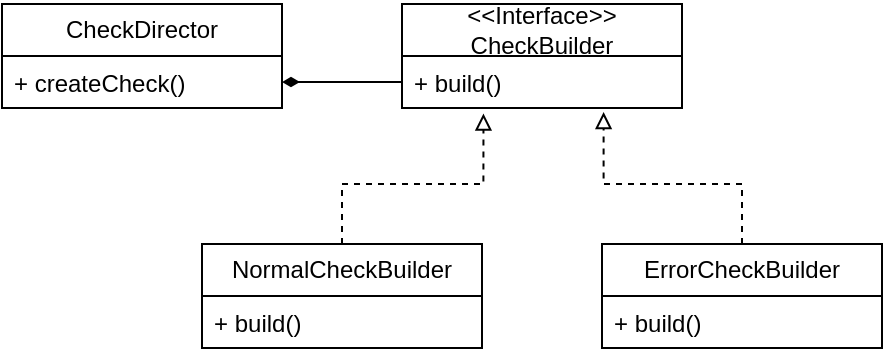 <mxfile version="24.7.0" type="device">
  <diagram name="Page-1" id="9f46799a-70d6-7492-0946-bef42562c5a5">
    <mxGraphModel dx="704" dy="382" grid="1" gridSize="10" guides="1" tooltips="1" connect="1" arrows="1" fold="1" page="1" pageScale="1" pageWidth="1100" pageHeight="850" background="none" math="0" shadow="0">
      <root>
        <mxCell id="0" />
        <mxCell id="1" parent="0" />
        <mxCell id="cte-jcVWW32uGXTNs2iF-5" value="CheckDirector" style="swimlane;fontStyle=0;childLayout=stackLayout;horizontal=1;startSize=26;fillColor=none;horizontalStack=0;resizeParent=1;resizeParentMax=0;resizeLast=0;collapsible=1;marginBottom=0;whiteSpace=wrap;html=1;" vertex="1" parent="1">
          <mxGeometry x="40" y="80" width="140" height="52" as="geometry">
            <mxRectangle x="120" y="180" width="120" height="30" as="alternateBounds" />
          </mxGeometry>
        </mxCell>
        <mxCell id="cte-jcVWW32uGXTNs2iF-7" value="+ createCheck()" style="text;strokeColor=none;fillColor=none;align=left;verticalAlign=top;spacingLeft=4;spacingRight=4;overflow=hidden;rotatable=0;points=[[0,0.5],[1,0.5]];portConstraint=eastwest;whiteSpace=wrap;html=1;" vertex="1" parent="cte-jcVWW32uGXTNs2iF-5">
          <mxGeometry y="26" width="140" height="26" as="geometry" />
        </mxCell>
        <mxCell id="cte-jcVWW32uGXTNs2iF-11" value="&amp;lt;&amp;lt;Interface&amp;gt;&amp;gt;&lt;br&gt;&lt;div&gt;CheckBuilder&lt;/div&gt;" style="swimlane;fontStyle=0;childLayout=stackLayout;horizontal=1;startSize=26;fillColor=none;horizontalStack=0;resizeParent=1;resizeParentMax=0;resizeLast=0;collapsible=1;marginBottom=0;whiteSpace=wrap;html=1;" vertex="1" parent="1">
          <mxGeometry x="240" y="80" width="140" height="52" as="geometry" />
        </mxCell>
        <mxCell id="cte-jcVWW32uGXTNs2iF-14" value="+ build()" style="text;strokeColor=none;fillColor=none;align=left;verticalAlign=top;spacingLeft=4;spacingRight=4;overflow=hidden;rotatable=0;points=[[0,0.5],[1,0.5]];portConstraint=eastwest;whiteSpace=wrap;html=1;" vertex="1" parent="cte-jcVWW32uGXTNs2iF-11">
          <mxGeometry y="26" width="140" height="26" as="geometry" />
        </mxCell>
        <mxCell id="cte-jcVWW32uGXTNs2iF-16" value="&lt;div&gt;NormalCheckBuilder&lt;/div&gt;" style="swimlane;fontStyle=0;childLayout=stackLayout;horizontal=1;startSize=26;fillColor=none;horizontalStack=0;resizeParent=1;resizeParentMax=0;resizeLast=0;collapsible=1;marginBottom=0;whiteSpace=wrap;html=1;" vertex="1" parent="1">
          <mxGeometry x="140" y="200" width="140" height="52" as="geometry" />
        </mxCell>
        <mxCell id="cte-jcVWW32uGXTNs2iF-17" value="+ build()" style="text;strokeColor=none;fillColor=none;align=left;verticalAlign=top;spacingLeft=4;spacingRight=4;overflow=hidden;rotatable=0;points=[[0,0.5],[1,0.5]];portConstraint=eastwest;whiteSpace=wrap;html=1;" vertex="1" parent="cte-jcVWW32uGXTNs2iF-16">
          <mxGeometry y="26" width="140" height="26" as="geometry" />
        </mxCell>
        <mxCell id="cte-jcVWW32uGXTNs2iF-18" value="&lt;div&gt;ErrorCheckBuilder&lt;/div&gt;" style="swimlane;fontStyle=0;childLayout=stackLayout;horizontal=1;startSize=26;fillColor=none;horizontalStack=0;resizeParent=1;resizeParentMax=0;resizeLast=0;collapsible=1;marginBottom=0;whiteSpace=wrap;html=1;" vertex="1" parent="1">
          <mxGeometry x="340" y="200" width="140" height="52" as="geometry" />
        </mxCell>
        <mxCell id="cte-jcVWW32uGXTNs2iF-19" value="+ build()" style="text;strokeColor=none;fillColor=none;align=left;verticalAlign=top;spacingLeft=4;spacingRight=4;overflow=hidden;rotatable=0;points=[[0,0.5],[1,0.5]];portConstraint=eastwest;whiteSpace=wrap;html=1;" vertex="1" parent="cte-jcVWW32uGXTNs2iF-18">
          <mxGeometry y="26" width="140" height="26" as="geometry" />
        </mxCell>
        <mxCell id="cte-jcVWW32uGXTNs2iF-20" style="edgeStyle=orthogonalEdgeStyle;rounded=0;orthogonalLoop=1;jettySize=auto;html=1;exitX=0.5;exitY=0;exitDx=0;exitDy=0;entryX=0.291;entryY=1.108;entryDx=0;entryDy=0;entryPerimeter=0;endArrow=block;endFill=0;dashed=1;" edge="1" parent="1" source="cte-jcVWW32uGXTNs2iF-16" target="cte-jcVWW32uGXTNs2iF-14">
          <mxGeometry relative="1" as="geometry">
            <Array as="points">
              <mxPoint x="210" y="170" />
              <mxPoint x="281" y="170" />
            </Array>
          </mxGeometry>
        </mxCell>
        <mxCell id="cte-jcVWW32uGXTNs2iF-22" style="edgeStyle=orthogonalEdgeStyle;rounded=0;orthogonalLoop=1;jettySize=auto;html=1;exitX=0.5;exitY=0;exitDx=0;exitDy=0;entryX=0.72;entryY=1.077;entryDx=0;entryDy=0;entryPerimeter=0;endArrow=block;endFill=0;dashed=1;" edge="1" parent="1" source="cte-jcVWW32uGXTNs2iF-18" target="cte-jcVWW32uGXTNs2iF-14">
          <mxGeometry relative="1" as="geometry">
            <Array as="points">
              <mxPoint x="410" y="170" />
              <mxPoint x="341" y="170" />
            </Array>
          </mxGeometry>
        </mxCell>
        <mxCell id="cte-jcVWW32uGXTNs2iF-24" style="edgeStyle=orthogonalEdgeStyle;rounded=0;orthogonalLoop=1;jettySize=auto;html=1;exitX=0;exitY=0.5;exitDx=0;exitDy=0;entryX=1;entryY=0.75;entryDx=0;entryDy=0;endArrow=diamondThin;endFill=1;" edge="1" parent="1" source="cte-jcVWW32uGXTNs2iF-14" target="cte-jcVWW32uGXTNs2iF-5">
          <mxGeometry relative="1" as="geometry" />
        </mxCell>
      </root>
    </mxGraphModel>
  </diagram>
</mxfile>
